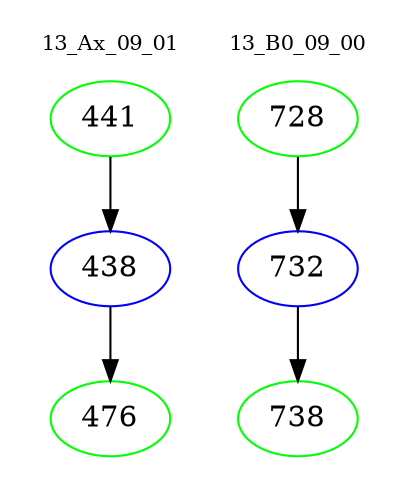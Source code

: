 digraph{
subgraph cluster_0 {
color = white
label = "13_Ax_09_01";
fontsize=10;
T0_441 [label="441", color="green"]
T0_441 -> T0_438 [color="black"]
T0_438 [label="438", color="blue"]
T0_438 -> T0_476 [color="black"]
T0_476 [label="476", color="green"]
}
subgraph cluster_1 {
color = white
label = "13_B0_09_00";
fontsize=10;
T1_728 [label="728", color="green"]
T1_728 -> T1_732 [color="black"]
T1_732 [label="732", color="blue"]
T1_732 -> T1_738 [color="black"]
T1_738 [label="738", color="green"]
}
}
